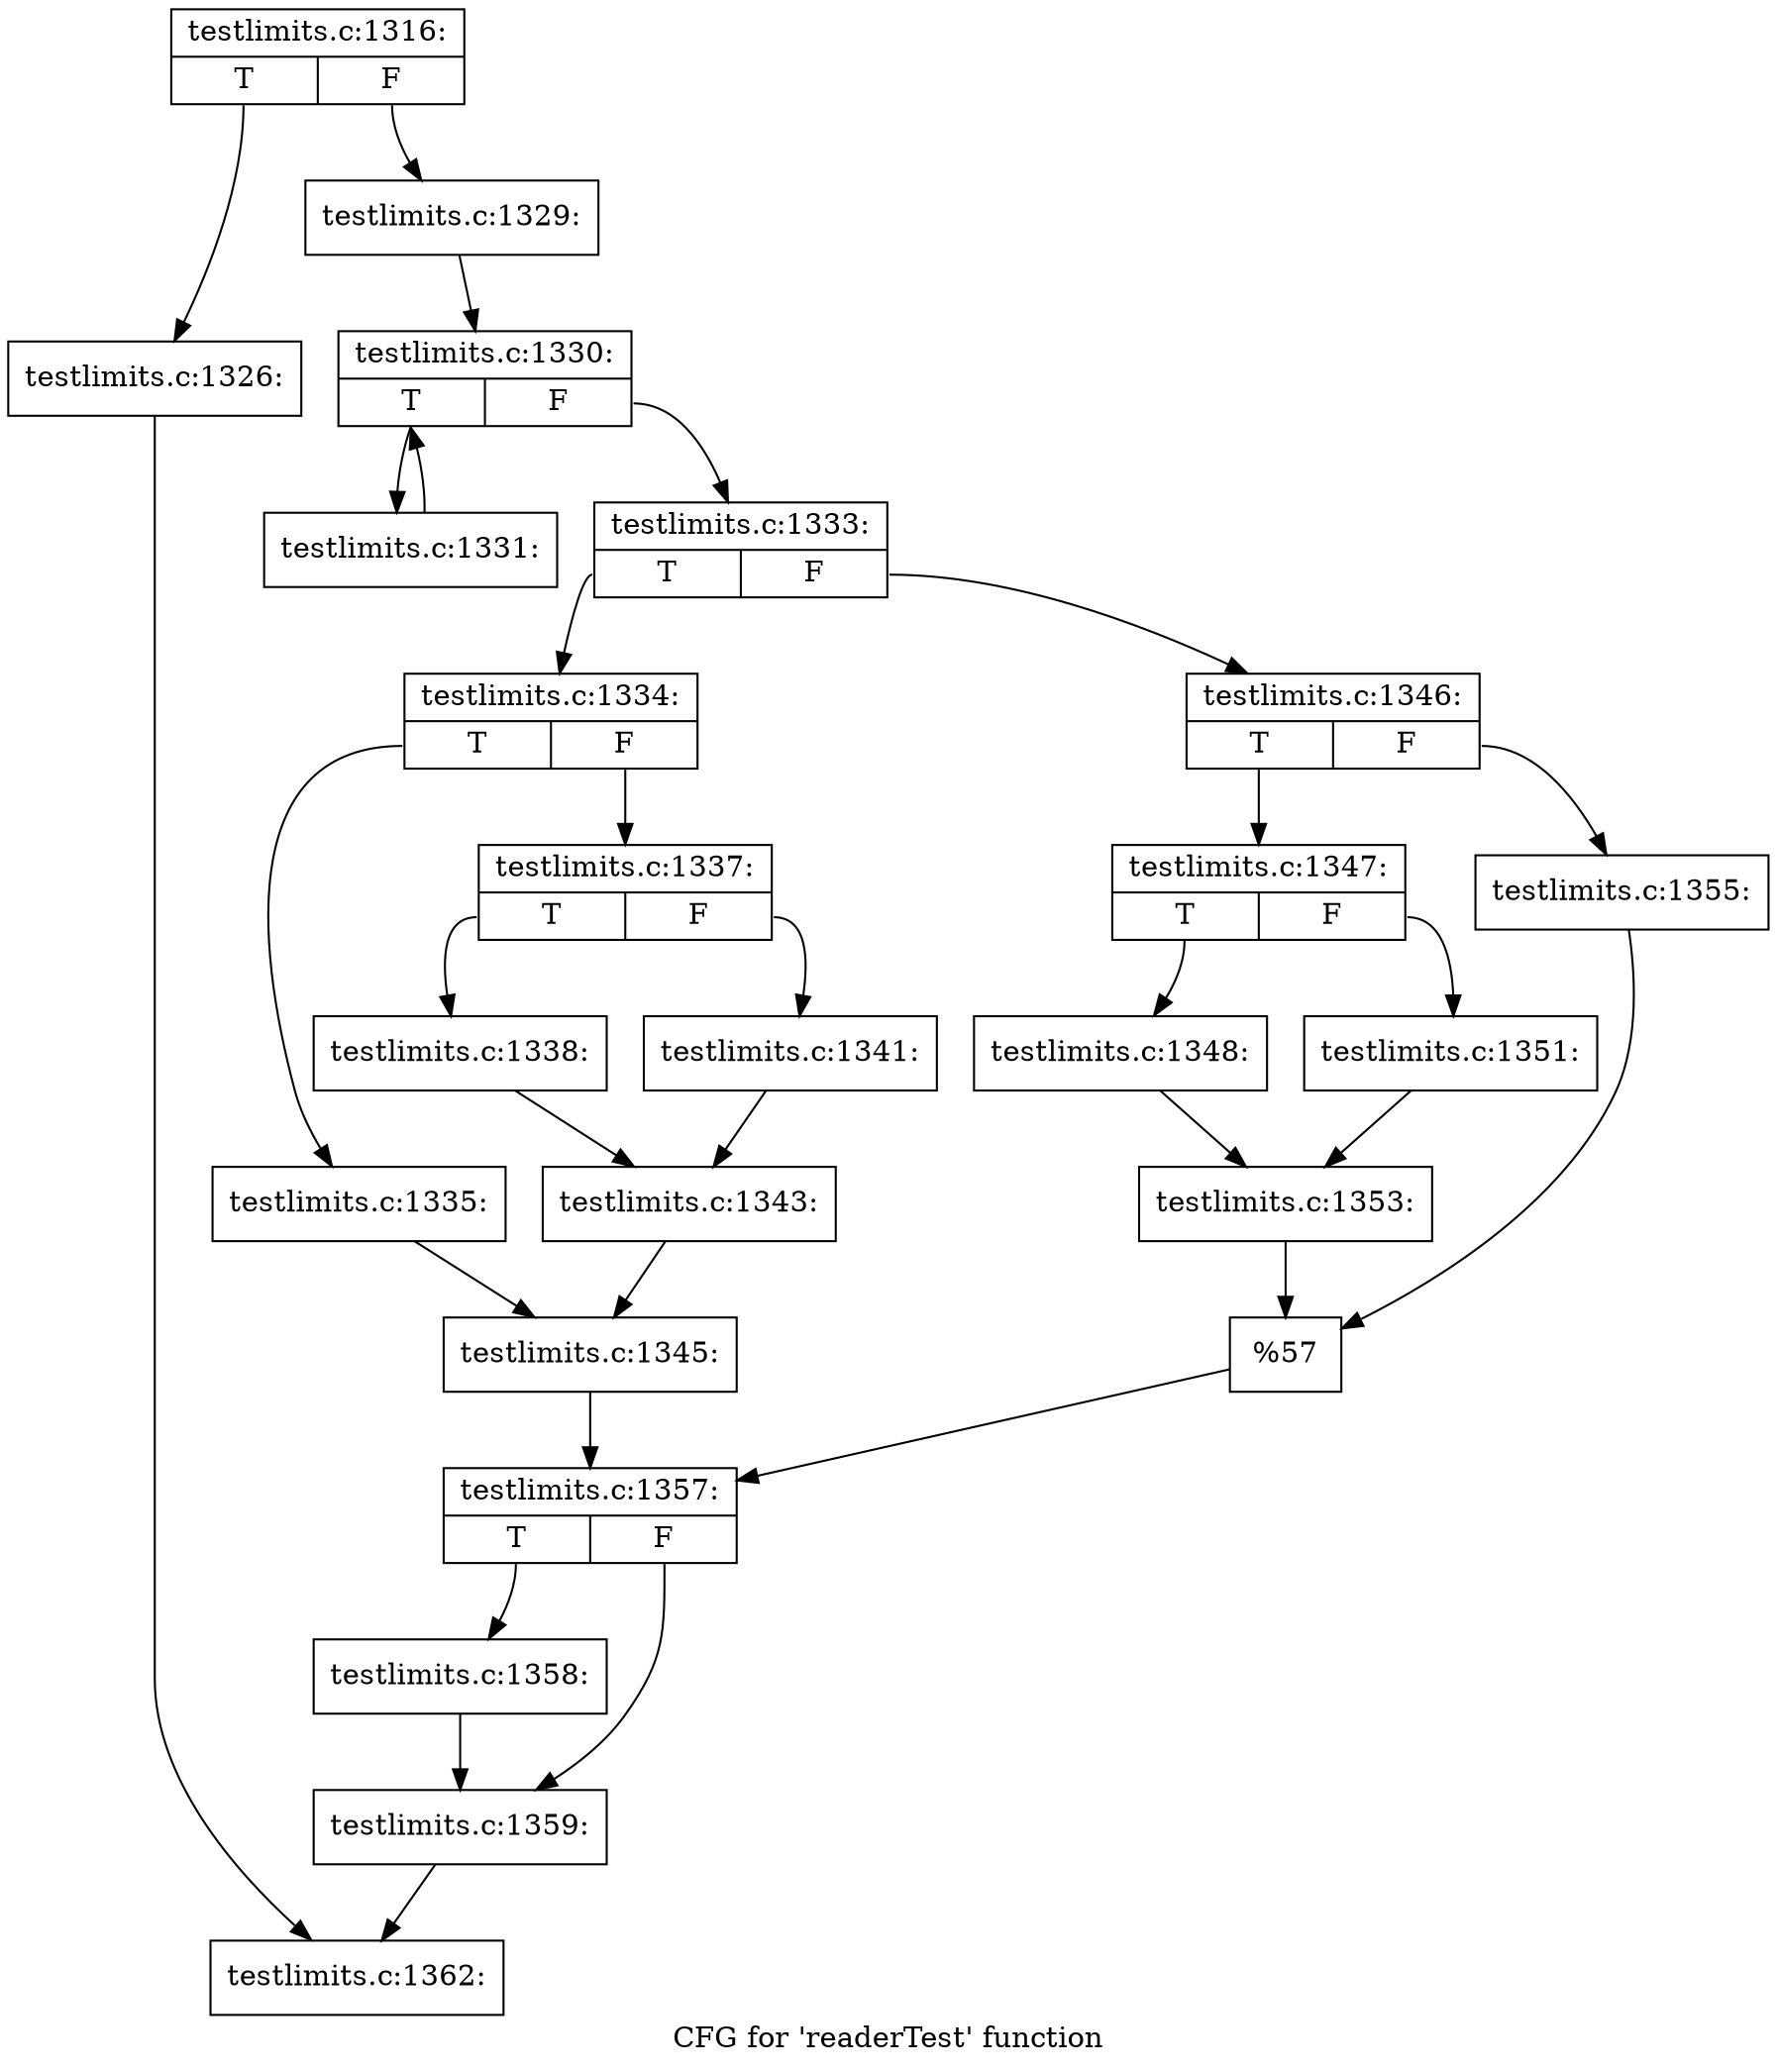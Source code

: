 digraph "CFG for 'readerTest' function" {
	label="CFG for 'readerTest' function";

	Node0x4c1b730 [shape=record,label="{testlimits.c:1316:|{<s0>T|<s1>F}}"];
	Node0x4c1b730:s0 -> Node0x4c1f9e0;
	Node0x4c1b730:s1 -> Node0x4c1fd10;
	Node0x4c1f9e0 [shape=record,label="{testlimits.c:1326:}"];
	Node0x4c1f9e0 -> Node0x4c1c1e0;
	Node0x4c1fd10 [shape=record,label="{testlimits.c:1329:}"];
	Node0x4c1fd10 -> Node0x4c208e0;
	Node0x4c208e0 [shape=record,label="{testlimits.c:1330:|{<s0>T|<s1>F}}"];
	Node0x4c208e0:s0 -> Node0x4c20ec0;
	Node0x4c208e0:s1 -> Node0x4c20bd0;
	Node0x4c20ec0 [shape=record,label="{testlimits.c:1331:}"];
	Node0x4c20ec0 -> Node0x4c208e0;
	Node0x4c20bd0 [shape=record,label="{testlimits.c:1333:|{<s0>T|<s1>F}}"];
	Node0x4c20bd0:s0 -> Node0x4c21090;
	Node0x4c20bd0:s1 -> Node0x4c21130;
	Node0x4c21090 [shape=record,label="{testlimits.c:1334:|{<s0>T|<s1>F}}"];
	Node0x4c21090:s0 -> Node0x4c213b0;
	Node0x4c21090:s1 -> Node0x4c21450;
	Node0x4c213b0 [shape=record,label="{testlimits.c:1335:}"];
	Node0x4c213b0 -> Node0x4c21400;
	Node0x4c21450 [shape=record,label="{testlimits.c:1337:|{<s0>T|<s1>F}}"];
	Node0x4c21450:s0 -> Node0x4c217e0;
	Node0x4c21450:s1 -> Node0x4c21880;
	Node0x4c217e0 [shape=record,label="{testlimits.c:1338:}"];
	Node0x4c217e0 -> Node0x4c21830;
	Node0x4c21880 [shape=record,label="{testlimits.c:1341:}"];
	Node0x4c21880 -> Node0x4c21830;
	Node0x4c21830 [shape=record,label="{testlimits.c:1343:}"];
	Node0x4c21830 -> Node0x4c21400;
	Node0x4c21400 [shape=record,label="{testlimits.c:1345:}"];
	Node0x4c21400 -> Node0x4c210e0;
	Node0x4c21130 [shape=record,label="{testlimits.c:1346:|{<s0>T|<s1>F}}"];
	Node0x4c21130:s0 -> Node0x4c227c0;
	Node0x4c21130:s1 -> Node0x4c22860;
	Node0x4c227c0 [shape=record,label="{testlimits.c:1347:|{<s0>T|<s1>F}}"];
	Node0x4c227c0:s0 -> Node0x4c22ae0;
	Node0x4c227c0:s1 -> Node0x4c22b80;
	Node0x4c22ae0 [shape=record,label="{testlimits.c:1348:}"];
	Node0x4c22ae0 -> Node0x4c22b30;
	Node0x4c22b80 [shape=record,label="{testlimits.c:1351:}"];
	Node0x4c22b80 -> Node0x4c22b30;
	Node0x4c22b30 [shape=record,label="{testlimits.c:1353:}"];
	Node0x4c22b30 -> Node0x4c22810;
	Node0x4c22860 [shape=record,label="{testlimits.c:1355:}"];
	Node0x4c22860 -> Node0x4c22810;
	Node0x4c22810 [shape=record,label="{%57}"];
	Node0x4c22810 -> Node0x4c210e0;
	Node0x4c210e0 [shape=record,label="{testlimits.c:1357:|{<s0>T|<s1>F}}"];
	Node0x4c210e0:s0 -> Node0x4c23a30;
	Node0x4c210e0:s1 -> Node0x4c23a80;
	Node0x4c23a30 [shape=record,label="{testlimits.c:1358:}"];
	Node0x4c23a30 -> Node0x4c23a80;
	Node0x4c23a80 [shape=record,label="{testlimits.c:1359:}"];
	Node0x4c23a80 -> Node0x4c1c1e0;
	Node0x4c1c1e0 [shape=record,label="{testlimits.c:1362:}"];
}
